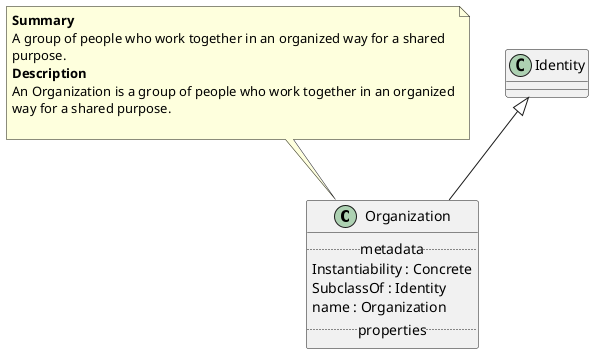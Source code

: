 @startuml
class Organization {
.. metadata ..
    Instantiability : Concrete
    SubclassOf : Identity
    name : Organization
.. properties ..
}
note top of Organization
<b>Summary</b>
A group of people who work together in an organized way for a shared
purpose.
<b>Description</b>
An Organization is a group of people who work together in an organized
way for a shared purpose.

end note
"Identity" <|-- "Organization"
@enduml
